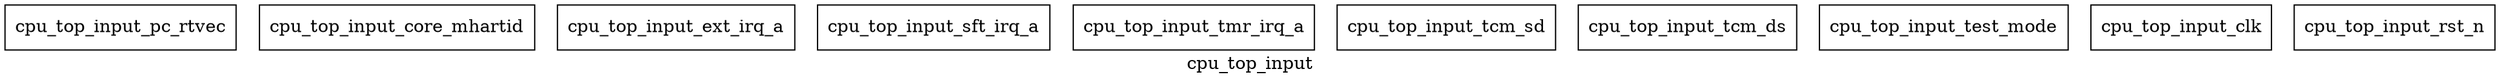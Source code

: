 digraph cluster_cpu_top_input {
    label = "cpu_top_input";
    cpu_top_input_pc_rtvec  [ shape=box, label="cpu_top_input_pc_rtvec", color="black", fontcolor="black" ];
    cpu_top_input_core_mhartid  [ shape=box, label="cpu_top_input_core_mhartid", color="black", fontcolor="black" ];
    cpu_top_input_ext_irq_a  [ shape=box, label="cpu_top_input_ext_irq_a", color="black", fontcolor="black" ];
    cpu_top_input_sft_irq_a  [ shape=box, label="cpu_top_input_sft_irq_a", color="black", fontcolor="black" ];
    cpu_top_input_tmr_irq_a  [ shape=box, label="cpu_top_input_tmr_irq_a", color="black", fontcolor="black" ];
    cpu_top_input_tcm_sd  [ shape=box, label="cpu_top_input_tcm_sd", color="black", fontcolor="black" ];
    cpu_top_input_tcm_ds  [ shape=box, label="cpu_top_input_tcm_ds", color="black", fontcolor="black" ];
    cpu_top_input_test_mode  [ shape=box, label="cpu_top_input_test_mode", color="black", fontcolor="black" ];
    cpu_top_input_clk  [ shape=box, label="cpu_top_input_clk", color="black", fontcolor="black" ];
    cpu_top_input_rst_n  [ shape=box, label="cpu_top_input_rst_n", color="black", fontcolor="black" ];
}